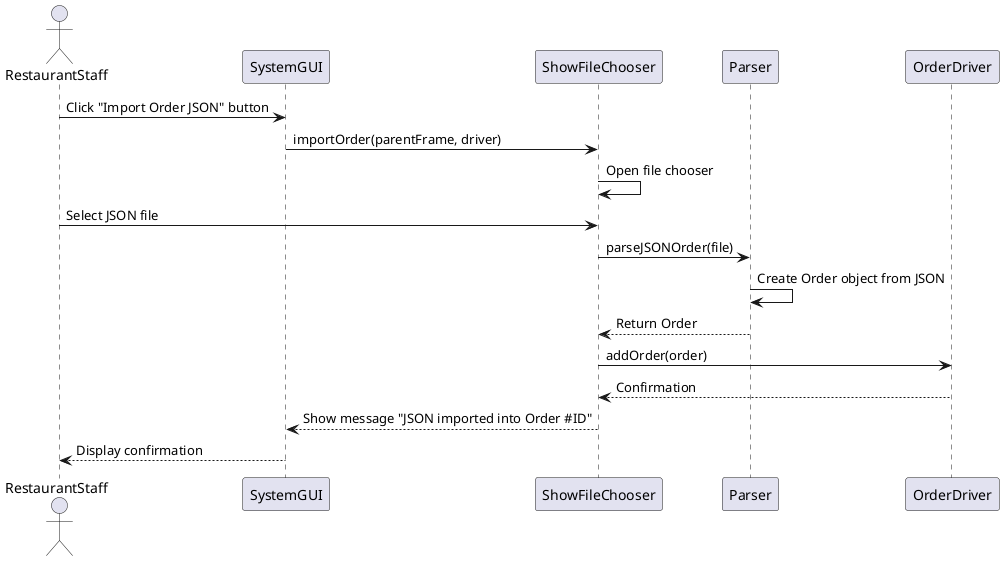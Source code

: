 @startuml
'https://plantuml.com/sequence-diagram
actor RestaurantStaff
participant SystemGUI
participant ShowFileChooser
participant Parser
participant OrderDriver

RestaurantStaff -> SystemGUI : Click "Import Order JSON" button
SystemGUI -> ShowFileChooser : importOrder(parentFrame, driver)
ShowFileChooser -> ShowFileChooser : Open file chooser
RestaurantStaff -> ShowFileChooser : Select JSON file
ShowFileChooser -> Parser : parseJSONOrder(file)
Parser -> Parser : Create Order object from JSON
Parser --> ShowFileChooser : Return Order
ShowFileChooser -> OrderDriver : addOrder(order)
OrderDriver --> ShowFileChooser : Confirmation
ShowFileChooser --> SystemGUI : Show message "JSON imported into Order #ID"
SystemGUI --> RestaurantStaff : Display confirmation

@enduml
